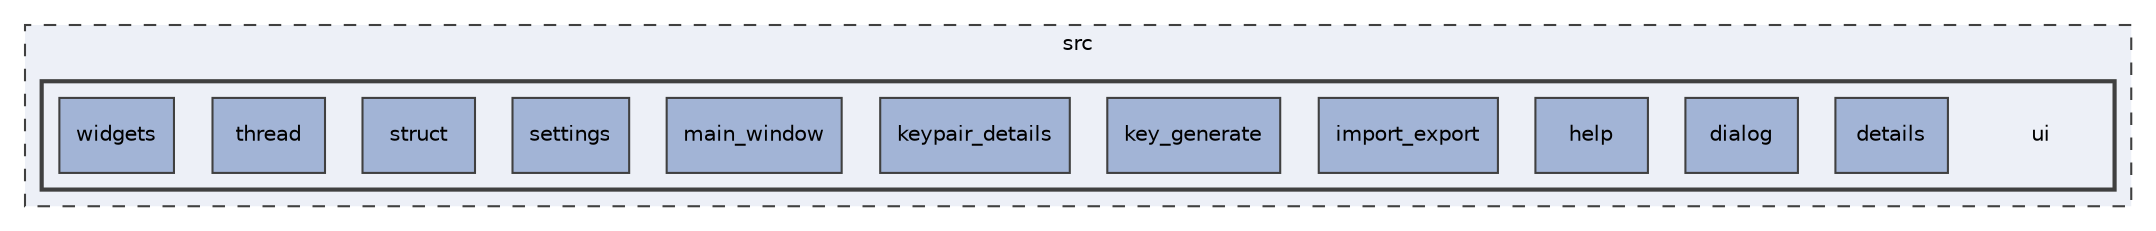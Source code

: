 digraph "src/ui"
{
 // INTERACTIVE_SVG=YES
 // LATEX_PDF_SIZE
  edge [fontname="Helvetica",fontsize="10",labelfontname="Helvetica",labelfontsize="10"];
  node [fontname="Helvetica",fontsize="10",shape=record];
  compound=true
  subgraph clusterdir_68267d1309a1af8e8297ef4c3efbcdba {
    graph [ bgcolor="#edf0f7", pencolor="grey25", style="filled,dashed,", label="src", fontname="Helvetica", fontsize="10", URL="dir_68267d1309a1af8e8297ef4c3efbcdba.html"]
  subgraph clusterdir_da5c6b39c0a2f54e57df6799511cd3ab {
    graph [ bgcolor="#edf0f7", pencolor="grey25", style="filled,bold,", label="", fontname="Helvetica", fontsize="10", URL="dir_da5c6b39c0a2f54e57df6799511cd3ab.html"]
    dir_da5c6b39c0a2f54e57df6799511cd3ab [shape=plaintext, label="ui"];
  dir_b3dcad687043023d21a08bb9ff2e9a69 [shape=box, label="details", style="filled,", fillcolor="#a2b4d6", color="grey25", URL="dir_b3dcad687043023d21a08bb9ff2e9a69.html"];
  dir_60d155722ad55e64f9b6ab1078feff11 [shape=box, label="dialog", style="filled,", fillcolor="#a2b4d6", color="grey25", URL="dir_60d155722ad55e64f9b6ab1078feff11.html"];
  dir_339e756bd7e594063a4f371b962f549a [shape=box, label="help", style="filled,", fillcolor="#a2b4d6", color="grey25", URL="dir_339e756bd7e594063a4f371b962f549a.html"];
  dir_3d7cdd7fbfa4715d9319666ec5111ec9 [shape=box, label="import_export", style="filled,", fillcolor="#a2b4d6", color="grey25", URL="dir_3d7cdd7fbfa4715d9319666ec5111ec9.html"];
  dir_18205f693eaa3d1d3d92159ae8558e07 [shape=box, label="key_generate", style="filled,", fillcolor="#a2b4d6", color="grey25", URL="dir_18205f693eaa3d1d3d92159ae8558e07.html"];
  dir_be96635c88cbde2113e66f957baee3c5 [shape=box, label="keypair_details", style="filled,", fillcolor="#a2b4d6", color="grey25", URL="dir_be96635c88cbde2113e66f957baee3c5.html"];
  dir_b7e232576c264c97fe14815134a8cffa [shape=box, label="main_window", style="filled,", fillcolor="#a2b4d6", color="grey25", URL="dir_b7e232576c264c97fe14815134a8cffa.html"];
  dir_de56a105f7c21a78ac2526330527c47b [shape=box, label="settings", style="filled,", fillcolor="#a2b4d6", color="grey25", URL="dir_de56a105f7c21a78ac2526330527c47b.html"];
  dir_77b5d71c36a073b86db318490f5560d0 [shape=box, label="struct", style="filled,", fillcolor="#a2b4d6", color="grey25", URL="dir_77b5d71c36a073b86db318490f5560d0.html"];
  dir_0cd9bde2c64af64bc3733ed8ca8e04b3 [shape=box, label="thread", style="filled,", fillcolor="#a2b4d6", color="grey25", URL="dir_0cd9bde2c64af64bc3733ed8ca8e04b3.html"];
  dir_f3911b9629b0e27ea480d06d47573cbf [shape=box, label="widgets", style="filled,", fillcolor="#a2b4d6", color="grey25", URL="dir_f3911b9629b0e27ea480d06d47573cbf.html"];
  }
  }
}
